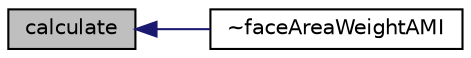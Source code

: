 digraph "calculate"
{
  bgcolor="transparent";
  edge [fontname="Helvetica",fontsize="10",labelfontname="Helvetica",labelfontsize="10"];
  node [fontname="Helvetica",fontsize="10",shape=record];
  rankdir="LR";
  Node1612 [label="calculate",height=0.2,width=0.4,color="black", fillcolor="grey75", style="filled", fontcolor="black"];
  Node1612 -> Node1613 [dir="back",color="midnightblue",fontsize="10",style="solid",fontname="Helvetica"];
  Node1613 [label="~faceAreaWeightAMI",height=0.2,width=0.4,color="black",URL="$a26009.html#a29fe2827d916ba2df3bf4fa998766476",tooltip="Destructor. "];
}
